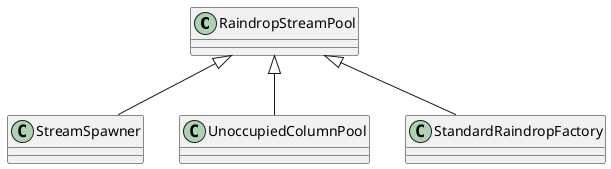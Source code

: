 @startuml
RaindropStreamPool <|-- StreamSpawner
RaindropStreamPool <|-- UnoccupiedColumnPool
RaindropStreamPool <|-- StandardRaindropFactory
@enduml
